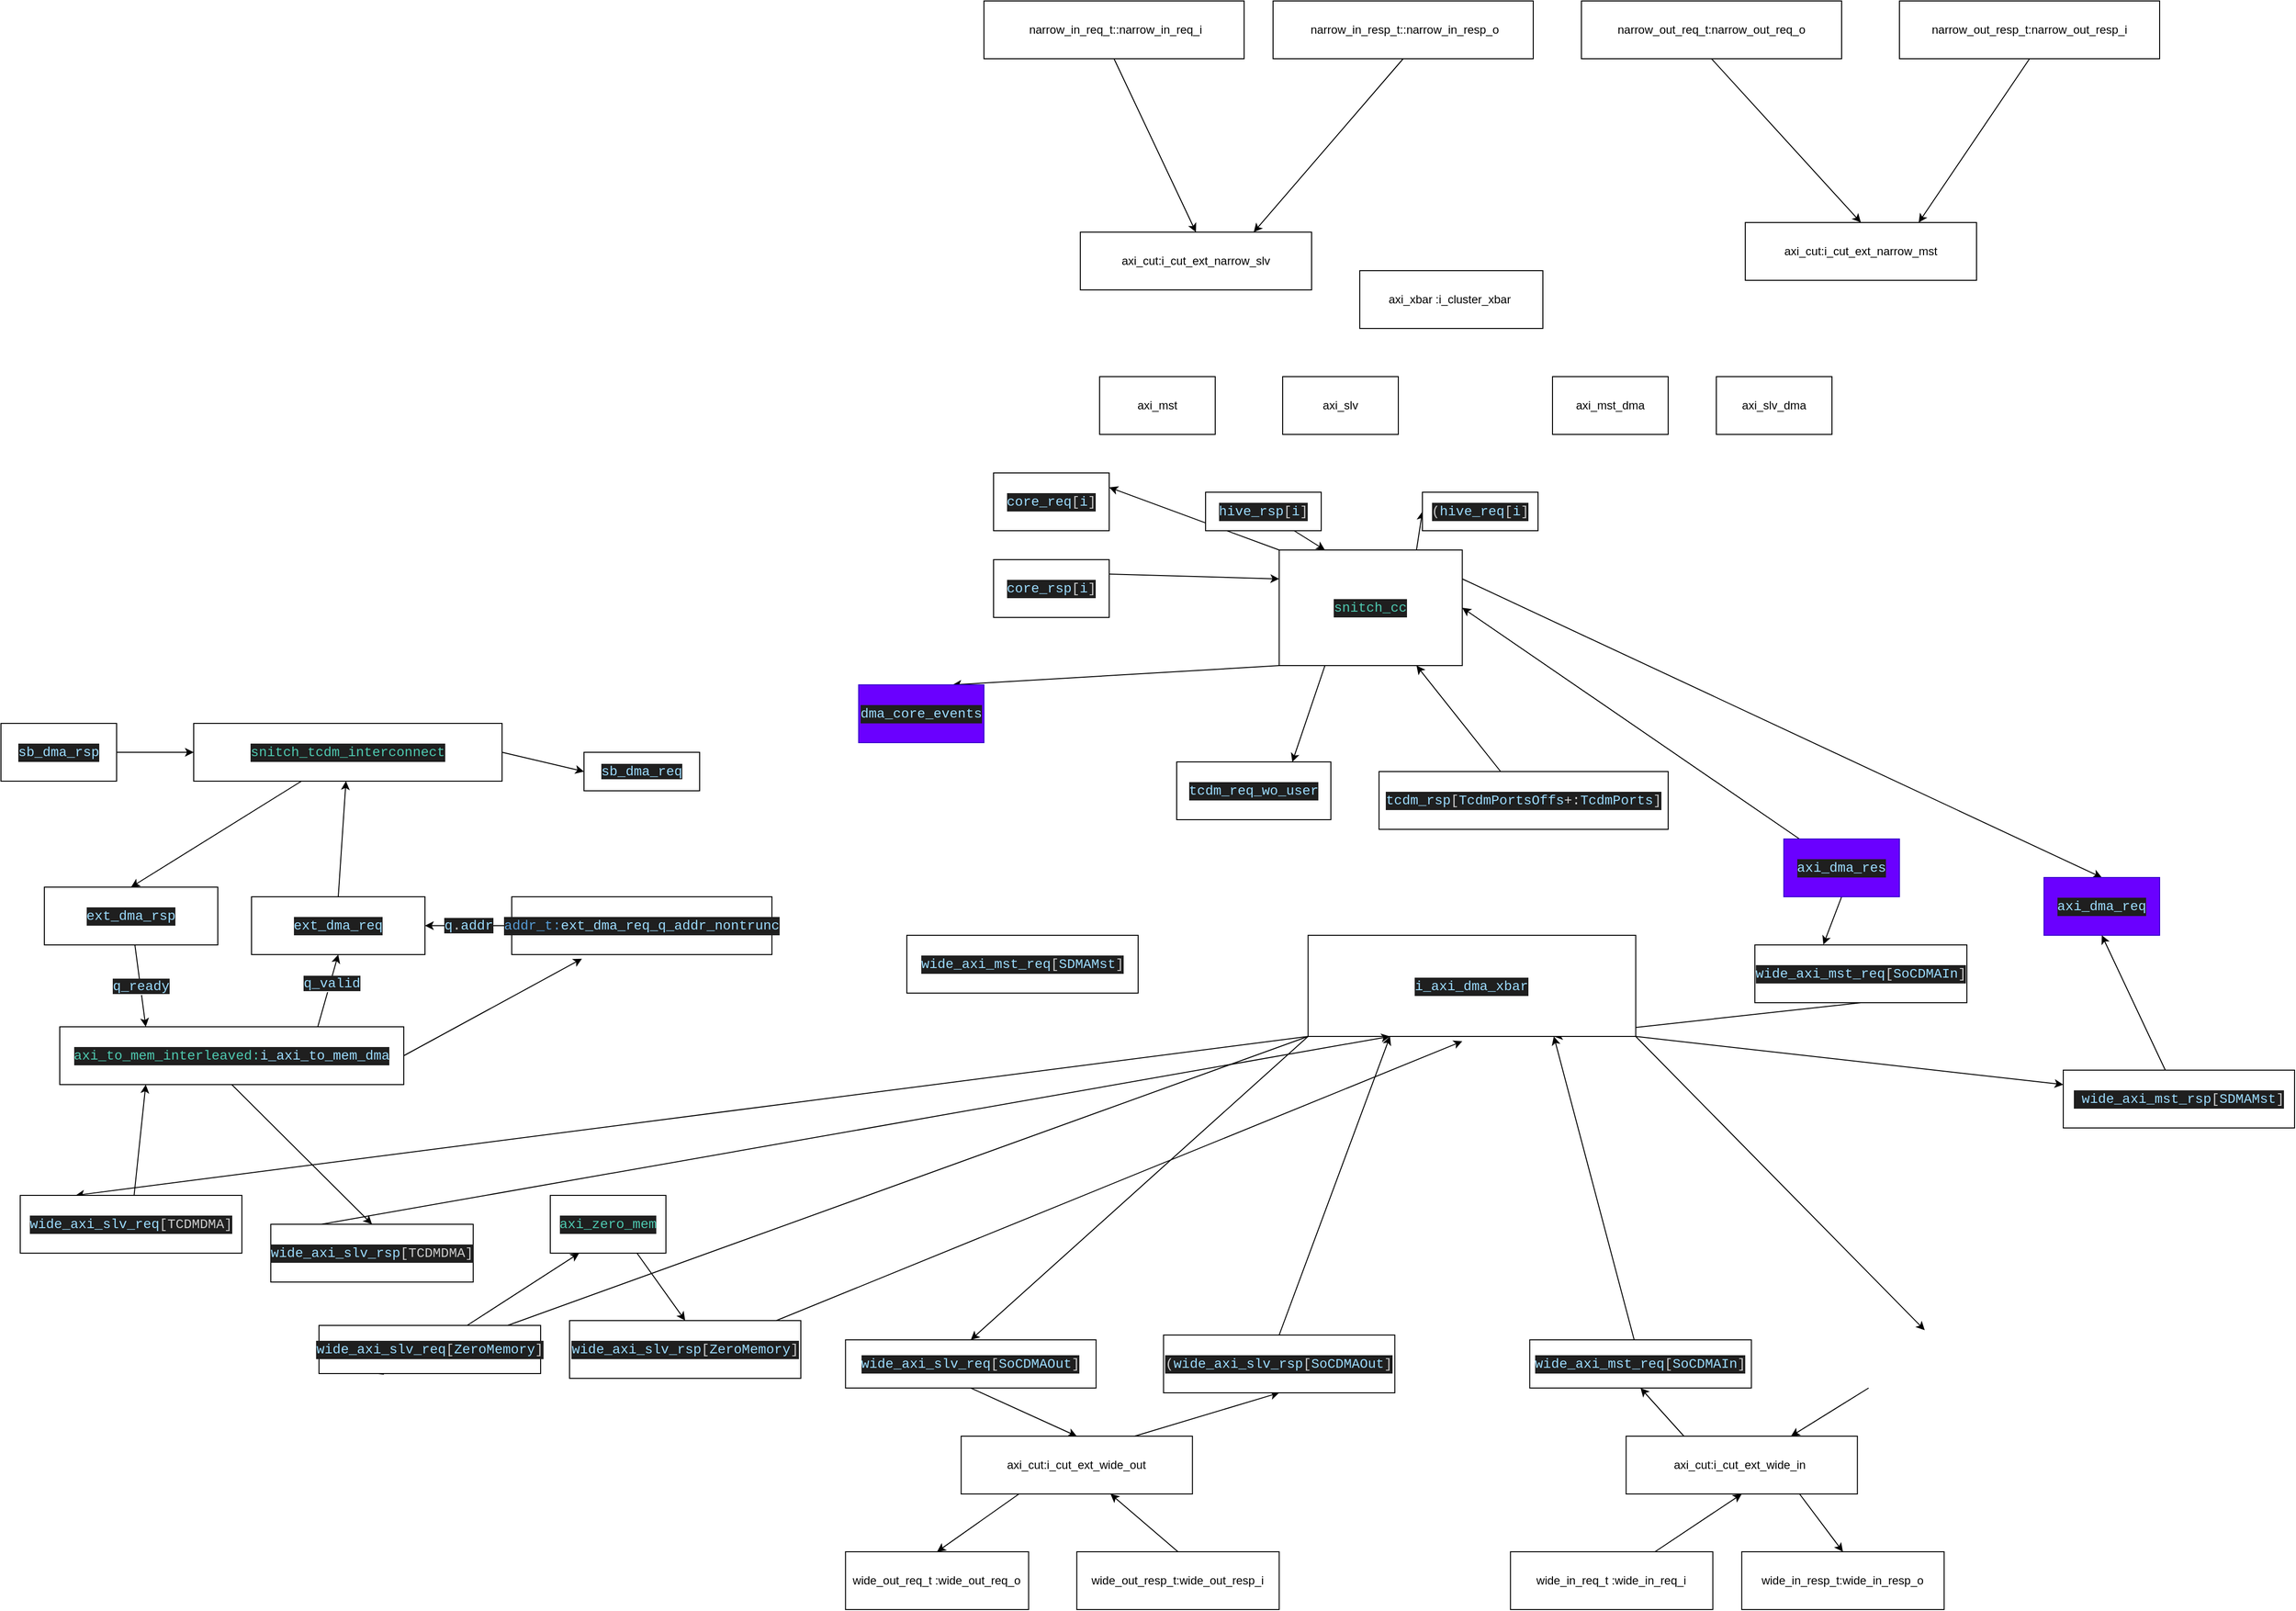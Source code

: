 <mxfile>
    <diagram id="I5jm8J2oHfMeThwg3630" name="Page-1">
        <mxGraphModel dx="2171" dy="159" grid="1" gridSize="10" guides="1" tooltips="1" connect="1" arrows="1" fold="1" page="1" pageScale="1" pageWidth="1169" pageHeight="827" math="0" shadow="0">
            <root>
                <mxCell id="0"/>
                <mxCell id="1" parent="0"/>
                <mxCell id="7" style="edgeStyle=none;html=1;exitX=0.5;exitY=1;exitDx=0;exitDy=0;entryX=0.5;entryY=0;entryDx=0;entryDy=0;" parent="1" source="2" target="6" edge="1">
                    <mxGeometry relative="1" as="geometry"/>
                </mxCell>
                <mxCell id="2" value="&amp;nbsp;narrow_in_req_t::narrow_in_req_i" style="rounded=0;whiteSpace=wrap;html=1;" parent="1" vertex="1">
                    <mxGeometry x="70" y="240" width="270" height="60" as="geometry"/>
                </mxCell>
                <mxCell id="8" style="edgeStyle=none;html=1;exitX=0.5;exitY=1;exitDx=0;exitDy=0;entryX=0.75;entryY=0;entryDx=0;entryDy=0;" parent="1" source="3" target="6" edge="1">
                    <mxGeometry relative="1" as="geometry"/>
                </mxCell>
                <mxCell id="3" value="&amp;nbsp;narrow_in_resp_t::narrow_in_resp_o" style="rounded=0;whiteSpace=wrap;html=1;" parent="1" vertex="1">
                    <mxGeometry x="370" y="240" width="270" height="60" as="geometry"/>
                </mxCell>
                <mxCell id="10" style="edgeStyle=none;html=1;exitX=0.5;exitY=1;exitDx=0;exitDy=0;entryX=0.5;entryY=0;entryDx=0;entryDy=0;" parent="1" source="4" target="9" edge="1">
                    <mxGeometry relative="1" as="geometry"/>
                </mxCell>
                <mxCell id="4" value="narrow_out_req_t:narrow_out_req_o" style="rounded=0;whiteSpace=wrap;html=1;" parent="1" vertex="1">
                    <mxGeometry x="690" y="240" width="270" height="60" as="geometry"/>
                </mxCell>
                <mxCell id="11" style="edgeStyle=none;html=1;exitX=0.5;exitY=1;exitDx=0;exitDy=0;entryX=0.75;entryY=0;entryDx=0;entryDy=0;" parent="1" source="5" target="9" edge="1">
                    <mxGeometry relative="1" as="geometry"/>
                </mxCell>
                <mxCell id="5" value="narrow_out_resp_t:narrow_out_resp_i" style="rounded=0;whiteSpace=wrap;html=1;" parent="1" vertex="1">
                    <mxGeometry x="1020" y="240" width="270" height="60" as="geometry"/>
                </mxCell>
                <mxCell id="6" value="axi_cut:i_cut_ext_narrow_slv" style="rounded=0;whiteSpace=wrap;html=1;" parent="1" vertex="1">
                    <mxGeometry x="170" y="480" width="240" height="60" as="geometry"/>
                </mxCell>
                <mxCell id="9" value="axi_cut:i_cut_ext_narrow_mst" style="rounded=0;whiteSpace=wrap;html=1;" parent="1" vertex="1">
                    <mxGeometry x="860" y="470" width="240" height="60" as="geometry"/>
                </mxCell>
                <mxCell id="12" value="wide_out_req_t :wide_out_req_o" style="rounded=0;whiteSpace=wrap;html=1;" parent="1" vertex="1">
                    <mxGeometry x="-73.64" y="1850" width="190" height="60" as="geometry"/>
                </mxCell>
                <mxCell id="34" style="edgeStyle=none;html=1;exitX=0.5;exitY=0;exitDx=0;exitDy=0;" parent="1" source="13" target="17" edge="1">
                    <mxGeometry relative="1" as="geometry"/>
                </mxCell>
                <mxCell id="13" value="wide_out_resp_t:wide_out_resp_i" style="rounded=0;whiteSpace=wrap;html=1;" parent="1" vertex="1">
                    <mxGeometry x="166.36" y="1850" width="210" height="60" as="geometry"/>
                </mxCell>
                <mxCell id="21" style="edgeStyle=none;html=1;entryX=0.5;entryY=1;entryDx=0;entryDy=0;" parent="1" source="14" target="16" edge="1">
                    <mxGeometry relative="1" as="geometry"/>
                </mxCell>
                <mxCell id="14" value="wide_in_req_t :wide_in_req_i" style="rounded=0;whiteSpace=wrap;html=1;" parent="1" vertex="1">
                    <mxGeometry x="616.36" y="1850" width="210" height="60" as="geometry"/>
                </mxCell>
                <mxCell id="15" value="wide_in_resp_t:wide_in_resp_o" style="rounded=0;whiteSpace=wrap;html=1;" parent="1" vertex="1">
                    <mxGeometry x="856.36" y="1850" width="210" height="60" as="geometry"/>
                </mxCell>
                <mxCell id="37" style="edgeStyle=none;html=1;exitX=0.25;exitY=0;exitDx=0;exitDy=0;entryX=0.5;entryY=1;entryDx=0;entryDy=0;" parent="1" source="16" target="36" edge="1">
                    <mxGeometry relative="1" as="geometry"/>
                </mxCell>
                <mxCell id="40" style="edgeStyle=none;html=1;exitX=0.75;exitY=1;exitDx=0;exitDy=0;entryX=0.5;entryY=0;entryDx=0;entryDy=0;" parent="1" source="16" target="15" edge="1">
                    <mxGeometry relative="1" as="geometry"/>
                </mxCell>
                <mxCell id="16" value="axi_cut:i_cut_ext_wide_in&amp;nbsp;" style="rounded=0;whiteSpace=wrap;html=1;" parent="1" vertex="1">
                    <mxGeometry x="736.36" y="1730" width="240" height="60" as="geometry"/>
                </mxCell>
                <mxCell id="31" style="edgeStyle=none;html=1;exitX=0.75;exitY=0;exitDx=0;exitDy=0;entryX=0.5;entryY=1;entryDx=0;entryDy=0;" parent="1" source="17" target="30" edge="1">
                    <mxGeometry relative="1" as="geometry"/>
                </mxCell>
                <mxCell id="33" style="edgeStyle=none;html=1;exitX=0.25;exitY=1;exitDx=0;exitDy=0;entryX=0.5;entryY=0;entryDx=0;entryDy=0;" parent="1" source="17" target="12" edge="1">
                    <mxGeometry relative="1" as="geometry"/>
                </mxCell>
                <mxCell id="17" value="axi_cut:i_cut_ext_wide_out" style="rounded=0;whiteSpace=wrap;html=1;" parent="1" vertex="1">
                    <mxGeometry x="46.36" y="1730" width="240" height="60" as="geometry"/>
                </mxCell>
                <mxCell id="23" value="axi_mst" style="rounded=0;whiteSpace=wrap;html=1;" parent="1" vertex="1">
                    <mxGeometry x="190" y="630" width="120" height="60" as="geometry"/>
                </mxCell>
                <mxCell id="24" value="axi_slv" style="rounded=0;whiteSpace=wrap;html=1;" parent="1" vertex="1">
                    <mxGeometry x="380" y="630" width="120" height="60" as="geometry"/>
                </mxCell>
                <mxCell id="25" value="axi_mst_dma" style="rounded=0;whiteSpace=wrap;html=1;" parent="1" vertex="1">
                    <mxGeometry x="660" y="630" width="120" height="60" as="geometry"/>
                </mxCell>
                <mxCell id="26" value="axi_slv_dma" style="rounded=0;whiteSpace=wrap;html=1;" parent="1" vertex="1">
                    <mxGeometry x="830" y="630" width="120" height="60" as="geometry"/>
                </mxCell>
                <mxCell id="27" value="axi_xbar :i_cluster_xbar&amp;nbsp;" style="rounded=0;whiteSpace=wrap;html=1;" parent="1" vertex="1">
                    <mxGeometry x="460" y="520" width="190" height="60" as="geometry"/>
                </mxCell>
                <mxCell id="29" style="edgeStyle=none;html=1;exitX=0.5;exitY=1;exitDx=0;exitDy=0;entryX=0.5;entryY=0;entryDx=0;entryDy=0;" parent="1" source="28" target="17" edge="1">
                    <mxGeometry relative="1" as="geometry"/>
                </mxCell>
                <mxCell id="28" value="&lt;div style=&quot;color: rgb(204, 204, 204); background-color: rgb(31, 31, 31); font-family: Consolas, &amp;quot;Courier New&amp;quot;, monospace; font-size: 14px; line-height: 19px;&quot;&gt;&lt;span style=&quot;color: #9cdcfe;&quot;&gt;wide_axi_slv_req&lt;/span&gt;[&lt;span style=&quot;color: #9cdcfe;&quot;&gt;SoCDMAOut&lt;/span&gt;]&lt;/div&gt;" style="whiteSpace=wrap;html=1;" parent="1" vertex="1">
                    <mxGeometry x="-73.64" y="1630" width="260" height="50" as="geometry"/>
                </mxCell>
                <mxCell id="45" style="edgeStyle=none;html=1;exitX=0.5;exitY=0;exitDx=0;exitDy=0;entryX=0.25;entryY=1;entryDx=0;entryDy=0;" parent="1" source="30" target="41" edge="1">
                    <mxGeometry relative="1" as="geometry"/>
                </mxCell>
                <mxCell id="30" value="&lt;div style=&quot;color: rgb(204, 204, 204); background-color: rgb(31, 31, 31); font-family: Consolas, &amp;quot;Courier New&amp;quot;, monospace; font-size: 14px; line-height: 19px;&quot;&gt;(&lt;span style=&quot;color: #9cdcfe;&quot;&gt;wide_axi_slv_rsp&lt;/span&gt;[&lt;span style=&quot;color: #9cdcfe;&quot;&gt;SoCDMAOut&lt;/span&gt;]&lt;/div&gt;" style="whiteSpace=wrap;html=1;" parent="1" vertex="1">
                    <mxGeometry x="256.36" y="1625" width="240" height="60" as="geometry"/>
                </mxCell>
                <mxCell id="42" style="edgeStyle=none;html=1;entryX=0.75;entryY=1;entryDx=0;entryDy=0;" parent="1" source="36" target="41" edge="1">
                    <mxGeometry relative="1" as="geometry"/>
                </mxCell>
                <mxCell id="36" value="&lt;div style=&quot;color: rgb(204, 204, 204); background-color: rgb(31, 31, 31); font-family: Consolas, &amp;quot;Courier New&amp;quot;, monospace; font-size: 14px; line-height: 19px;&quot;&gt;&lt;span style=&quot;color: #9cdcfe;&quot;&gt;wide_axi_mst_req&lt;/span&gt;[&lt;span style=&quot;color: #9cdcfe;&quot;&gt;SoCDMAIn&lt;/span&gt;]&lt;/div&gt;" style="whiteSpace=wrap;html=1;" parent="1" vertex="1">
                    <mxGeometry x="636.36" y="1630" width="230" height="50" as="geometry"/>
                </mxCell>
                <mxCell id="39" style="edgeStyle=none;html=1;entryX=0.713;entryY=0;entryDx=0;entryDy=0;entryPerimeter=0;" parent="1" target="16" edge="1">
                    <mxGeometry relative="1" as="geometry">
                        <mxPoint x="988.03" y="1680" as="sourcePoint"/>
                    </mxGeometry>
                </mxCell>
                <mxCell id="107" style="edgeStyle=none;html=1;exitX=0.5;exitY=1;exitDx=0;exitDy=0;entryX=0.75;entryY=1;entryDx=0;entryDy=0;" parent="1" source="38" target="41" edge="1">
                    <mxGeometry relative="1" as="geometry"/>
                </mxCell>
                <mxCell id="38" value="&lt;div style=&quot;color: rgb(204, 204, 204); background-color: rgb(31, 31, 31); font-family: Consolas, &amp;quot;Courier New&amp;quot;, monospace; font-size: 14px; line-height: 19px;&quot;&gt;&lt;span style=&quot;color: #9cdcfe;&quot;&gt;wide_axi_mst_req&lt;/span&gt;[&lt;span style=&quot;color: #9cdcfe;&quot;&gt;SoCDMAIn&lt;/span&gt;]&lt;/div&gt;" style="whiteSpace=wrap;html=1;" parent="1" vertex="1">
                    <mxGeometry x="870" y="1220" width="220" height="60" as="geometry"/>
                </mxCell>
                <mxCell id="43" style="edgeStyle=none;html=1;exitX=1;exitY=1;exitDx=0;exitDy=0;entryX=0.545;entryY=0;entryDx=0;entryDy=0;entryPerimeter=0;" parent="1" source="41" edge="1">
                    <mxGeometry relative="1" as="geometry">
                        <mxPoint x="1046.26" y="1620" as="targetPoint"/>
                    </mxGeometry>
                </mxCell>
                <mxCell id="44" style="edgeStyle=none;html=1;entryX=0.5;entryY=0;entryDx=0;entryDy=0;exitX=0;exitY=1;exitDx=0;exitDy=0;" parent="1" source="41" target="28" edge="1">
                    <mxGeometry relative="1" as="geometry"/>
                </mxCell>
                <mxCell id="53" style="edgeStyle=none;html=1;exitX=0;exitY=1;exitDx=0;exitDy=0;entryX=0.25;entryY=0;entryDx=0;entryDy=0;" parent="1" source="41" target="50" edge="1">
                    <mxGeometry relative="1" as="geometry"/>
                </mxCell>
                <mxCell id="60" style="edgeStyle=none;html=1;exitX=0;exitY=1;exitDx=0;exitDy=0;entryX=0.25;entryY=1;entryDx=0;entryDy=0;" parent="1" source="41" target="58" edge="1">
                    <mxGeometry relative="1" as="geometry"/>
                </mxCell>
                <mxCell id="104" style="edgeStyle=none;html=1;exitX=1;exitY=1;exitDx=0;exitDy=0;entryX=0;entryY=0.25;entryDx=0;entryDy=0;" parent="1" source="41" target="105" edge="1">
                    <mxGeometry relative="1" as="geometry"/>
                </mxCell>
                <mxCell id="41" value="&lt;div style=&quot;color: rgb(204, 204, 204); background-color: rgb(31, 31, 31); font-family: Consolas, &amp;quot;Courier New&amp;quot;, monospace; font-size: 14px; line-height: 19px;&quot;&gt;&lt;span style=&quot;color: #9cdcfe;&quot;&gt;i_axi_dma_xbar&lt;/span&gt;&lt;/div&gt;" style="whiteSpace=wrap;html=1;" parent="1" vertex="1">
                    <mxGeometry x="406.36" y="1210" width="340" height="105" as="geometry"/>
                </mxCell>
                <mxCell id="74" value="&lt;span style=&quot;background-color: rgb(31, 31, 31); font-family: Consolas, &amp;quot;Courier New&amp;quot;, monospace; font-size: 14px; color: rgb(156, 220, 254);&quot;&gt;q&lt;/span&gt;&lt;span style=&quot;background-color: rgb(31, 31, 31); color: rgb(204, 204, 204); font-family: Consolas, &amp;quot;Courier New&amp;quot;, monospace; font-size: 14px;&quot;&gt;.&lt;/span&gt;&lt;span style=&quot;background-color: rgb(31, 31, 31); font-family: Consolas, &amp;quot;Courier New&amp;quot;, monospace; font-size: 14px; color: rgb(156, 220, 254);&quot;&gt;addr&lt;/span&gt;" style="edgeStyle=none;html=1;entryX=1;entryY=0.5;entryDx=0;entryDy=0;" parent="1" source="46" target="64" edge="1">
                    <mxGeometry relative="1" as="geometry">
                        <Array as="points">
                            <mxPoint x="-470" y="1200"/>
                        </Array>
                    </mxGeometry>
                </mxCell>
                <mxCell id="46" value="&lt;div style=&quot;color: rgb(204, 204, 204); background-color: rgb(31, 31, 31); font-family: Consolas, &amp;quot;Courier New&amp;quot;, monospace; font-size: 14px; line-height: 19px;&quot;&gt;&lt;span style=&quot;color: #569cd6;&quot;&gt;addr_t:&lt;/span&gt;&lt;span style=&quot;color: #9cdcfe;&quot;&gt;ext_dma_req_q_addr_nontrunc&lt;/span&gt;&lt;/div&gt;" style="whiteSpace=wrap;html=1;" parent="1" vertex="1">
                    <mxGeometry x="-420" y="1170" width="270" height="60" as="geometry"/>
                </mxCell>
                <mxCell id="55" style="edgeStyle=none;html=1;exitX=0.5;exitY=1;exitDx=0;exitDy=0;entryX=0.5;entryY=0;entryDx=0;entryDy=0;" parent="1" source="48" target="54" edge="1">
                    <mxGeometry relative="1" as="geometry"/>
                </mxCell>
                <mxCell id="65" style="edgeStyle=none;html=1;exitX=0.75;exitY=0;exitDx=0;exitDy=0;entryX=0.5;entryY=1;entryDx=0;entryDy=0;" parent="1" source="48" target="64" edge="1">
                    <mxGeometry relative="1" as="geometry"/>
                </mxCell>
                <mxCell id="72" value="&lt;span style=&quot;color: rgb(156, 220, 254); font-family: Consolas, &amp;quot;Courier New&amp;quot;, monospace; font-size: 14px; background-color: rgb(31, 31, 31);&quot;&gt;q_valid&lt;/span&gt;" style="edgeLabel;html=1;align=center;verticalAlign=middle;resizable=0;points=[];" parent="65" vertex="1" connectable="0">
                    <mxGeometry x="0.205" y="-1" relative="1" as="geometry">
                        <mxPoint as="offset"/>
                    </mxGeometry>
                </mxCell>
                <mxCell id="73" style="edgeStyle=none;html=1;exitX=1;exitY=0.5;exitDx=0;exitDy=0;entryX=0.27;entryY=1.072;entryDx=0;entryDy=0;entryPerimeter=0;" parent="1" source="48" target="46" edge="1">
                    <mxGeometry relative="1" as="geometry"/>
                </mxCell>
                <mxCell id="48" value="&lt;div style=&quot;color: rgb(204, 204, 204); background-color: rgb(31, 31, 31); font-family: Consolas, &amp;quot;Courier New&amp;quot;, monospace; font-size: 14px; line-height: 19px;&quot;&gt;&lt;span style=&quot;color: #4ec9b0;&quot;&gt;axi_to_mem_interleaved:&lt;/span&gt;&lt;span style=&quot;color: rgb(156, 220, 254);&quot;&gt;i_axi_to_mem_dma&lt;/span&gt;&lt;/div&gt;" style="whiteSpace=wrap;html=1;" parent="1" vertex="1">
                    <mxGeometry x="-889" y="1305" width="357" height="60" as="geometry"/>
                </mxCell>
                <mxCell id="51" style="edgeStyle=none;html=1;entryX=0.25;entryY=1;entryDx=0;entryDy=0;" parent="1" source="50" target="48" edge="1">
                    <mxGeometry relative="1" as="geometry"/>
                </mxCell>
                <mxCell id="50" value="&lt;div style=&quot;color: rgb(204, 204, 204); background-color: rgb(31, 31, 31); font-family: Consolas, &amp;quot;Courier New&amp;quot;, monospace; font-size: 14px; line-height: 19px;&quot;&gt;&lt;span style=&quot;color: #9cdcfe;&quot;&gt;wide_axi_slv_req&lt;/span&gt;[TCDMDMA]&lt;/div&gt;" style="whiteSpace=wrap;html=1;" parent="1" vertex="1">
                    <mxGeometry x="-930" y="1480" width="230" height="60" as="geometry"/>
                </mxCell>
                <mxCell id="56" style="edgeStyle=none;html=1;exitX=0.25;exitY=0;exitDx=0;exitDy=0;entryX=0.25;entryY=1;entryDx=0;entryDy=0;" parent="1" source="54" target="41" edge="1">
                    <mxGeometry relative="1" as="geometry"/>
                </mxCell>
                <mxCell id="54" value="&lt;div style=&quot;color: rgb(204, 204, 204); background-color: rgb(31, 31, 31); font-family: Consolas, &amp;quot;Courier New&amp;quot;, monospace; font-size: 14px; line-height: 19px;&quot;&gt;&lt;span style=&quot;color: #9cdcfe;&quot;&gt;wide_axi_slv_rsp&lt;/span&gt;[TCDMDMA]&lt;/div&gt;" style="whiteSpace=wrap;html=1;" parent="1" vertex="1">
                    <mxGeometry x="-670" y="1510" width="210" height="60" as="geometry"/>
                </mxCell>
                <mxCell id="63" style="edgeStyle=none;html=1;exitX=0.75;exitY=1;exitDx=0;exitDy=0;entryX=0.5;entryY=0;entryDx=0;entryDy=0;" parent="1" source="57" target="61" edge="1">
                    <mxGeometry relative="1" as="geometry"/>
                </mxCell>
                <mxCell id="57" value="&lt;div style=&quot;color: rgb(204, 204, 204); background-color: rgb(31, 31, 31); font-family: Consolas, &amp;quot;Courier New&amp;quot;, monospace; font-size: 14px; line-height: 19px;&quot;&gt;&lt;span style=&quot;color: #4ec9b0;&quot;&gt;axi_zero_mem&lt;/span&gt;&lt;/div&gt;" style="whiteSpace=wrap;html=1;" parent="1" vertex="1">
                    <mxGeometry x="-380" y="1480" width="120" height="60" as="geometry"/>
                </mxCell>
                <mxCell id="59" style="edgeStyle=none;html=1;entryX=0.25;entryY=1;entryDx=0;entryDy=0;" parent="1" source="58" target="57" edge="1">
                    <mxGeometry relative="1" as="geometry"/>
                </mxCell>
                <mxCell id="58" value="&lt;div style=&quot;color: rgb(204, 204, 204); background-color: rgb(31, 31, 31); font-family: Consolas, &amp;quot;Courier New&amp;quot;, monospace; font-size: 14px; line-height: 19px;&quot;&gt;&lt;span style=&quot;color: #9cdcfe;&quot;&gt;wide_axi_slv_req&lt;/span&gt;[&lt;span style=&quot;color: #9cdcfe;&quot;&gt;ZeroMemory&lt;/span&gt;]&lt;/div&gt;" style="whiteSpace=wrap;html=1;" parent="1" vertex="1">
                    <mxGeometry x="-620" y="1615" width="230" height="50" as="geometry"/>
                </mxCell>
                <mxCell id="62" style="edgeStyle=none;html=1;" parent="1" edge="1">
                    <mxGeometry relative="1" as="geometry">
                        <mxPoint x="566.36" y="1320" as="targetPoint"/>
                        <mxPoint x="-170.004" y="1620" as="sourcePoint"/>
                    </mxGeometry>
                </mxCell>
                <mxCell id="61" value="&lt;div style=&quot;color: rgb(204, 204, 204); background-color: rgb(31, 31, 31); font-family: Consolas, &amp;quot;Courier New&amp;quot;, monospace; font-size: 14px; line-height: 19px;&quot;&gt;&lt;span style=&quot;color: #9cdcfe;&quot;&gt;wide_axi_slv_rsp&lt;/span&gt;[&lt;span style=&quot;color: #9cdcfe;&quot;&gt;ZeroMemory&lt;/span&gt;]&lt;/div&gt;" style="whiteSpace=wrap;html=1;" parent="1" vertex="1">
                    <mxGeometry x="-360" y="1610" width="240" height="60" as="geometry"/>
                </mxCell>
                <mxCell id="71" style="edgeStyle=none;html=1;exitX=0.5;exitY=0;exitDx=0;exitDy=0;" parent="1" source="64" target="69" edge="1">
                    <mxGeometry relative="1" as="geometry"/>
                </mxCell>
                <mxCell id="64" value="&lt;div style=&quot;color: rgb(204, 204, 204); background-color: rgb(31, 31, 31); font-family: Consolas, &amp;quot;Courier New&amp;quot;, monospace; font-size: 14px; line-height: 19px;&quot;&gt;&lt;span style=&quot;color: #9cdcfe;&quot;&gt;ext_dma_req&lt;/span&gt;&lt;/div&gt;" style="whiteSpace=wrap;html=1;" parent="1" vertex="1">
                    <mxGeometry x="-690" y="1170" width="180" height="60" as="geometry"/>
                </mxCell>
                <mxCell id="68" value="&lt;span style=&quot;color: rgb(156, 220, 254); font-family: Consolas, &amp;quot;Courier New&amp;quot;, monospace; font-size: 14px; font-style: normal; font-variant-ligatures: normal; font-variant-caps: normal; font-weight: 400; letter-spacing: normal; orphans: 2; text-align: center; text-indent: 0px; text-transform: none; widows: 2; word-spacing: 0px; -webkit-text-stroke-width: 0px; background-color: rgb(31, 31, 31); text-decoration-thickness: initial; text-decoration-style: initial; text-decoration-color: initial; float: none; display: inline !important;&quot;&gt;q_ready&lt;/span&gt;" style="edgeStyle=none;html=1;entryX=0.25;entryY=0;entryDx=0;entryDy=0;" parent="1" source="67" target="48" edge="1">
                    <mxGeometry relative="1" as="geometry"/>
                </mxCell>
                <mxCell id="67" value="&lt;div style=&quot;color: rgb(204, 204, 204); background-color: rgb(31, 31, 31); font-family: Consolas, &amp;quot;Courier New&amp;quot;, monospace; font-size: 14px; line-height: 19px;&quot;&gt;&lt;span style=&quot;color: #9cdcfe;&quot;&gt;ext_dma_rsp&lt;/span&gt;&lt;/div&gt;" style="whiteSpace=wrap;html=1;" parent="1" vertex="1">
                    <mxGeometry x="-905" y="1160" width="180" height="60" as="geometry"/>
                </mxCell>
                <mxCell id="70" style="edgeStyle=none;html=1;entryX=0.5;entryY=0;entryDx=0;entryDy=0;" parent="1" source="69" target="67" edge="1">
                    <mxGeometry relative="1" as="geometry"/>
                </mxCell>
                <mxCell id="78" style="edgeStyle=none;html=1;exitX=1;exitY=0.5;exitDx=0;exitDy=0;entryX=0;entryY=0.5;entryDx=0;entryDy=0;" parent="1" source="69" target="75" edge="1">
                    <mxGeometry relative="1" as="geometry"/>
                </mxCell>
                <mxCell id="69" value="&lt;div style=&quot;color: rgb(204, 204, 204); background-color: rgb(31, 31, 31); font-family: Consolas, &amp;quot;Courier New&amp;quot;, monospace; font-size: 14px; line-height: 19px;&quot;&gt;&lt;span style=&quot;color: #4ec9b0;&quot;&gt;snitch_tcdm_interconnect&lt;/span&gt;&lt;/div&gt;" style="whiteSpace=wrap;html=1;" parent="1" vertex="1">
                    <mxGeometry x="-750" y="990" width="320" height="60" as="geometry"/>
                </mxCell>
                <mxCell id="75" value="&lt;span style=&quot;color: rgb(156, 220, 254); background-color: rgb(31, 31, 31); font-family: Consolas, &amp;quot;Courier New&amp;quot;, monospace; font-size: 14px;&quot;&gt;sb_dma_req&lt;/span&gt;" style="whiteSpace=wrap;html=1;" parent="1" vertex="1">
                    <mxGeometry x="-345" y="1020" width="120" height="40" as="geometry"/>
                </mxCell>
                <mxCell id="77" style="edgeStyle=none;html=1;" parent="1" source="76" target="69" edge="1">
                    <mxGeometry relative="1" as="geometry"/>
                </mxCell>
                <mxCell id="76" value="&lt;div style=&quot;color: rgb(204, 204, 204); background-color: rgb(31, 31, 31); font-family: Consolas, &amp;quot;Courier New&amp;quot;, monospace; font-size: 14px; line-height: 19px;&quot;&gt;&lt;span style=&quot;color: #9cdcfe;&quot;&gt;sb_dma_rsp&lt;/span&gt;&lt;/div&gt;" style="whiteSpace=wrap;html=1;" parent="1" vertex="1">
                    <mxGeometry x="-950" y="990" width="120" height="60" as="geometry"/>
                </mxCell>
                <mxCell id="82" style="edgeStyle=none;html=1;exitX=0.75;exitY=0;exitDx=0;exitDy=0;entryX=0;entryY=0.5;entryDx=0;entryDy=0;" parent="1" source="80" target="81" edge="1">
                    <mxGeometry relative="1" as="geometry"/>
                </mxCell>
                <mxCell id="87" style="edgeStyle=none;html=1;entryX=1;entryY=0.25;entryDx=0;entryDy=0;exitX=0;exitY=0;exitDx=0;exitDy=0;" parent="1" source="80" target="86" edge="1">
                    <mxGeometry relative="1" as="geometry"/>
                </mxCell>
                <mxCell id="93" style="edgeStyle=none;html=1;exitX=0.25;exitY=1;exitDx=0;exitDy=0;entryX=0.75;entryY=0;entryDx=0;entryDy=0;" parent="1" source="80" target="90" edge="1">
                    <mxGeometry relative="1" as="geometry"/>
                </mxCell>
                <mxCell id="96" style="edgeStyle=none;html=1;exitX=1;exitY=0.25;exitDx=0;exitDy=0;entryX=0.5;entryY=0;entryDx=0;entryDy=0;" parent="1" source="80" target="94" edge="1">
                    <mxGeometry relative="1" as="geometry"/>
                </mxCell>
                <mxCell id="99" style="edgeStyle=none;html=1;exitX=0;exitY=1;exitDx=0;exitDy=0;entryX=0.75;entryY=0;entryDx=0;entryDy=0;" parent="1" source="80" target="98" edge="1">
                    <mxGeometry relative="1" as="geometry"/>
                </mxCell>
                <mxCell id="80" value="&lt;div style=&quot;color: rgb(204, 204, 204); background-color: rgb(31, 31, 31); font-family: Consolas, &amp;quot;Courier New&amp;quot;, monospace; font-size: 14px; line-height: 19px;&quot;&gt;&lt;span style=&quot;color: #4ec9b0;&quot;&gt;snitch_cc&lt;/span&gt;&lt;/div&gt;" style="whiteSpace=wrap;html=1;" parent="1" vertex="1">
                    <mxGeometry x="376.36" y="810" width="190" height="120" as="geometry"/>
                </mxCell>
                <mxCell id="81" value="&lt;div style=&quot;color: rgb(204, 204, 204); background-color: rgb(31, 31, 31); font-family: Consolas, &amp;quot;Courier New&amp;quot;, monospace; font-size: 14px; line-height: 19px;&quot;&gt;(&lt;span style=&quot;color: #9cdcfe;&quot;&gt;hive_req&lt;/span&gt;[&lt;span style=&quot;color: #9cdcfe;&quot;&gt;i&lt;/span&gt;]&lt;/div&gt;" style="whiteSpace=wrap;html=1;" parent="1" vertex="1">
                    <mxGeometry x="525" y="750" width="120" height="40" as="geometry"/>
                </mxCell>
                <mxCell id="84" style="edgeStyle=none;html=1;entryX=0.25;entryY=0;entryDx=0;entryDy=0;" parent="1" source="83" target="80" edge="1">
                    <mxGeometry relative="1" as="geometry"/>
                </mxCell>
                <mxCell id="83" value="&lt;div style=&quot;color: rgb(204, 204, 204); background-color: rgb(31, 31, 31); font-family: Consolas, &amp;quot;Courier New&amp;quot;, monospace; font-size: 14px; line-height: 19px;&quot;&gt;&lt;span style=&quot;color: #9cdcfe;&quot;&gt;hive_rsp&lt;/span&gt;[&lt;span style=&quot;color: #9cdcfe;&quot;&gt;i&lt;/span&gt;]&lt;/div&gt;" style="whiteSpace=wrap;html=1;" parent="1" vertex="1">
                    <mxGeometry x="300" y="750" width="120" height="40" as="geometry"/>
                </mxCell>
                <mxCell id="86" value="&lt;div style=&quot;color: rgb(204, 204, 204); background-color: rgb(31, 31, 31); font-family: Consolas, &amp;quot;Courier New&amp;quot;, monospace; font-size: 14px; line-height: 19px;&quot;&gt;&lt;span style=&quot;color: #9cdcfe;&quot;&gt;core_req&lt;/span&gt;[&lt;span style=&quot;color: #9cdcfe;&quot;&gt;i&lt;/span&gt;]&lt;/div&gt;" style="whiteSpace=wrap;html=1;" parent="1" vertex="1">
                    <mxGeometry x="80" y="730" width="120" height="60" as="geometry"/>
                </mxCell>
                <mxCell id="89" style="edgeStyle=none;html=1;exitX=1;exitY=0.25;exitDx=0;exitDy=0;entryX=0;entryY=0.25;entryDx=0;entryDy=0;" parent="1" source="88" target="80" edge="1">
                    <mxGeometry relative="1" as="geometry"/>
                </mxCell>
                <mxCell id="88" value="&lt;div style=&quot;color: rgb(204, 204, 204); background-color: rgb(31, 31, 31); font-family: Consolas, &amp;quot;Courier New&amp;quot;, monospace; font-size: 14px; line-height: 19px;&quot;&gt;&lt;span style=&quot;color: #9cdcfe;&quot;&gt;core_rsp&lt;/span&gt;[&lt;span style=&quot;color: #9cdcfe;&quot;&gt;i&lt;/span&gt;]&lt;/div&gt;" style="whiteSpace=wrap;html=1;" parent="1" vertex="1">
                    <mxGeometry x="80" y="820" width="120" height="60" as="geometry"/>
                </mxCell>
                <mxCell id="90" value="&lt;div style=&quot;color: rgb(204, 204, 204); background-color: rgb(31, 31, 31); font-family: Consolas, &amp;quot;Courier New&amp;quot;, monospace; font-size: 14px; line-height: 19px;&quot;&gt;&lt;span style=&quot;color: #9cdcfe;&quot;&gt;tcdm_req_wo_user&lt;/span&gt;&lt;/div&gt;" style="whiteSpace=wrap;html=1;" parent="1" vertex="1">
                    <mxGeometry x="270" y="1030" width="160" height="60" as="geometry"/>
                </mxCell>
                <mxCell id="92" style="edgeStyle=none;html=1;entryX=0.75;entryY=1;entryDx=0;entryDy=0;" parent="1" source="91" target="80" edge="1">
                    <mxGeometry relative="1" as="geometry"/>
                </mxCell>
                <mxCell id="91" value="&lt;div style=&quot;color: rgb(204, 204, 204); background-color: rgb(31, 31, 31); font-family: Consolas, &amp;quot;Courier New&amp;quot;, monospace; font-size: 14px; line-height: 19px;&quot;&gt;&lt;span style=&quot;color: #9cdcfe;&quot;&gt;tcdm_rsp&lt;/span&gt;[&lt;span style=&quot;color: #9cdcfe;&quot;&gt;TcdmPortsOffs&lt;/span&gt;&lt;span style=&quot;color: #d4d4d4;&quot;&gt;+:&lt;/span&gt;&lt;span style=&quot;color: #9cdcfe;&quot;&gt;TcdmPorts&lt;/span&gt;]&lt;/div&gt;" style="whiteSpace=wrap;html=1;" parent="1" vertex="1">
                    <mxGeometry x="480" y="1040" width="300" height="60" as="geometry"/>
                </mxCell>
                <mxCell id="94" value="&lt;div style=&quot;color: rgb(204, 204, 204); background-color: rgb(31, 31, 31); font-family: Consolas, &amp;quot;Courier New&amp;quot;, monospace; font-size: 14px; line-height: 19px;&quot;&gt;&lt;span style=&quot;color: #9cdcfe;&quot;&gt;axi_dma_req&lt;/span&gt;&lt;/div&gt;" style="whiteSpace=wrap;html=1;fillColor=#6a00ff;fontColor=#ffffff;strokeColor=#3700CC;" parent="1" vertex="1">
                    <mxGeometry x="1170" y="1150" width="120" height="60" as="geometry"/>
                </mxCell>
                <mxCell id="97" style="edgeStyle=none;html=1;entryX=1;entryY=0.5;entryDx=0;entryDy=0;" parent="1" source="95" target="80" edge="1">
                    <mxGeometry relative="1" as="geometry"/>
                </mxCell>
                <mxCell id="102" style="edgeStyle=none;html=1;exitX=0.5;exitY=1;exitDx=0;exitDy=0;entryX=0.323;entryY=-0.006;entryDx=0;entryDy=0;entryPerimeter=0;" parent="1" source="95" target="38" edge="1">
                    <mxGeometry relative="1" as="geometry"/>
                </mxCell>
                <mxCell id="95" value="&lt;div style=&quot;color: rgb(204, 204, 204); background-color: rgb(31, 31, 31); font-family: Consolas, &amp;quot;Courier New&amp;quot;, monospace; font-size: 14px; line-height: 19px;&quot;&gt;&lt;span style=&quot;color: #9cdcfe;&quot;&gt;axi_dma_res&lt;/span&gt;&lt;/div&gt;" style="whiteSpace=wrap;html=1;fillColor=#6a00ff;fontColor=#ffffff;strokeColor=#3700CC;" parent="1" vertex="1">
                    <mxGeometry x="900" y="1110" width="120" height="60" as="geometry"/>
                </mxCell>
                <mxCell id="98" value="&lt;div style=&quot;color: rgb(204, 204, 204); background-color: rgb(31, 31, 31); font-family: Consolas, &amp;quot;Courier New&amp;quot;, monospace; font-size: 14px; line-height: 19px;&quot;&gt;&lt;span style=&quot;color: #9cdcfe;&quot;&gt;dma_core_events&lt;/span&gt;&lt;/div&gt;" style="whiteSpace=wrap;html=1;fillColor=#6a00ff;fontColor=#ffffff;strokeColor=#3700CC;" parent="1" vertex="1">
                    <mxGeometry x="-60" y="950" width="130" height="60" as="geometry"/>
                </mxCell>
                <mxCell id="101" value="&lt;div style=&quot;color: rgb(204, 204, 204); background-color: rgb(31, 31, 31); font-family: Consolas, &amp;quot;Courier New&amp;quot;, monospace; font-size: 14px; line-height: 19px;&quot;&gt;&lt;span style=&quot;color: #9cdcfe;&quot;&gt;wide_axi_mst_req&lt;/span&gt;[&lt;span style=&quot;color: #9cdcfe;&quot;&gt;SDMAMst&lt;/span&gt;]&lt;/div&gt;" style="whiteSpace=wrap;html=1;" parent="1" vertex="1">
                    <mxGeometry x="-10" y="1210" width="240" height="60" as="geometry"/>
                </mxCell>
                <mxCell id="106" style="edgeStyle=none;html=1;entryX=0.5;entryY=1;entryDx=0;entryDy=0;" parent="1" source="105" target="94" edge="1">
                    <mxGeometry relative="1" as="geometry"/>
                </mxCell>
                <mxCell id="105" value="&lt;div style=&quot;color: rgb(204, 204, 204); background-color: rgb(31, 31, 31); font-family: Consolas, &amp;quot;Courier New&amp;quot;, monospace; font-size: 14px; line-height: 19px;&quot;&gt;&amp;nbsp;&lt;span style=&quot;color: #9cdcfe;&quot;&gt;wide_axi_mst_rsp&lt;/span&gt;[&lt;span style=&quot;color: #9cdcfe;&quot;&gt;SDMAMst&lt;/span&gt;]&lt;/div&gt;" style="whiteSpace=wrap;html=1;" parent="1" vertex="1">
                    <mxGeometry x="1190" y="1350" width="240" height="60" as="geometry"/>
                </mxCell>
            </root>
        </mxGraphModel>
    </diagram>
</mxfile>